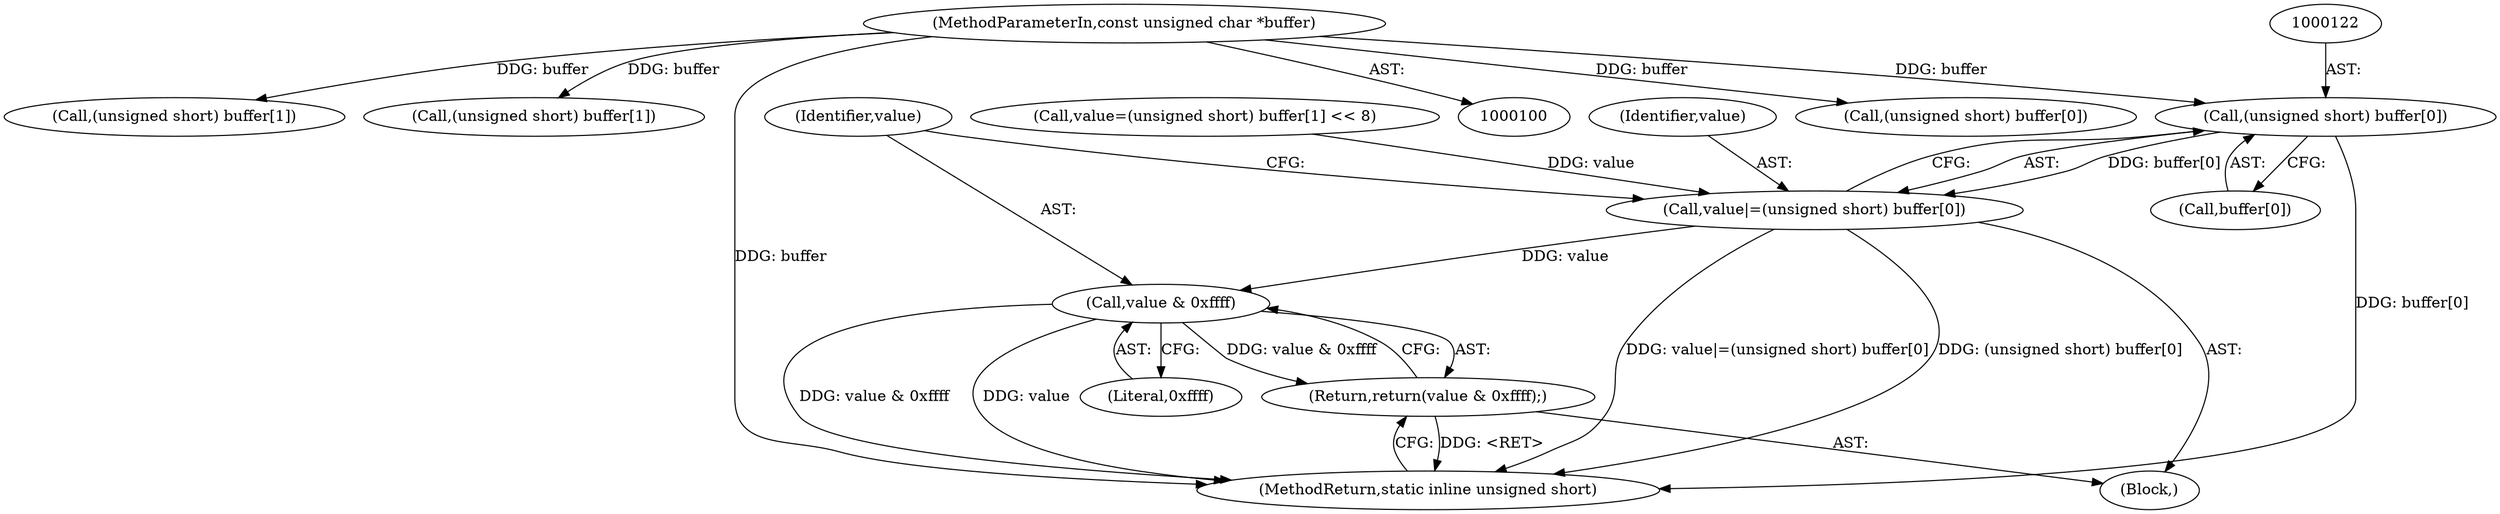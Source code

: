 digraph "0_ImageMagick_d8ab7f046587f2e9f734b687ba7e6e10147c294b_11@array" {
"1000121" [label="(Call,(unsigned short) buffer[0])"];
"1000102" [label="(MethodParameterIn,const unsigned char *buffer)"];
"1000119" [label="(Call,value|=(unsigned short) buffer[0])"];
"1000127" [label="(Call,value & 0xffff)"];
"1000126" [label="(Return,return(value & 0xffff);)"];
"1000126" [label="(Return,return(value & 0xffff);)"];
"1000133" [label="(Call,(unsigned short) buffer[0])"];
"1000150" [label="(MethodReturn,static inline unsigned short)"];
"1000119" [label="(Call,value|=(unsigned short) buffer[0])"];
"1000113" [label="(Call,(unsigned short) buffer[1])"];
"1000109" [label="(Block,)"];
"1000129" [label="(Literal,0xffff)"];
"1000127" [label="(Call,value & 0xffff)"];
"1000120" [label="(Identifier,value)"];
"1000102" [label="(MethodParameterIn,const unsigned char *buffer)"];
"1000121" [label="(Call,(unsigned short) buffer[0])"];
"1000123" [label="(Call,buffer[0])"];
"1000141" [label="(Call,(unsigned short) buffer[1])"];
"1000110" [label="(Call,value=(unsigned short) buffer[1] << 8)"];
"1000128" [label="(Identifier,value)"];
"1000121" -> "1000119"  [label="AST: "];
"1000121" -> "1000123"  [label="CFG: "];
"1000122" -> "1000121"  [label="AST: "];
"1000123" -> "1000121"  [label="AST: "];
"1000119" -> "1000121"  [label="CFG: "];
"1000121" -> "1000150"  [label="DDG: buffer[0]"];
"1000121" -> "1000119"  [label="DDG: buffer[0]"];
"1000102" -> "1000121"  [label="DDG: buffer"];
"1000102" -> "1000100"  [label="AST: "];
"1000102" -> "1000150"  [label="DDG: buffer"];
"1000102" -> "1000113"  [label="DDG: buffer"];
"1000102" -> "1000133"  [label="DDG: buffer"];
"1000102" -> "1000141"  [label="DDG: buffer"];
"1000119" -> "1000109"  [label="AST: "];
"1000120" -> "1000119"  [label="AST: "];
"1000128" -> "1000119"  [label="CFG: "];
"1000119" -> "1000150"  [label="DDG: value|=(unsigned short) buffer[0]"];
"1000119" -> "1000150"  [label="DDG: (unsigned short) buffer[0]"];
"1000110" -> "1000119"  [label="DDG: value"];
"1000119" -> "1000127"  [label="DDG: value"];
"1000127" -> "1000126"  [label="AST: "];
"1000127" -> "1000129"  [label="CFG: "];
"1000128" -> "1000127"  [label="AST: "];
"1000129" -> "1000127"  [label="AST: "];
"1000126" -> "1000127"  [label="CFG: "];
"1000127" -> "1000150"  [label="DDG: value & 0xffff"];
"1000127" -> "1000150"  [label="DDG: value"];
"1000127" -> "1000126"  [label="DDG: value & 0xffff"];
"1000126" -> "1000109"  [label="AST: "];
"1000150" -> "1000126"  [label="CFG: "];
"1000126" -> "1000150"  [label="DDG: <RET>"];
}
